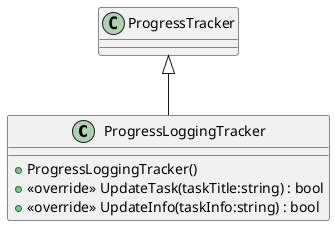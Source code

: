 @startuml
class ProgressLoggingTracker {
    + ProgressLoggingTracker()
    + <<override>> UpdateTask(taskTitle:string) : bool
    + <<override>> UpdateInfo(taskInfo:string) : bool
}
ProgressTracker <|-- ProgressLoggingTracker
@enduml
